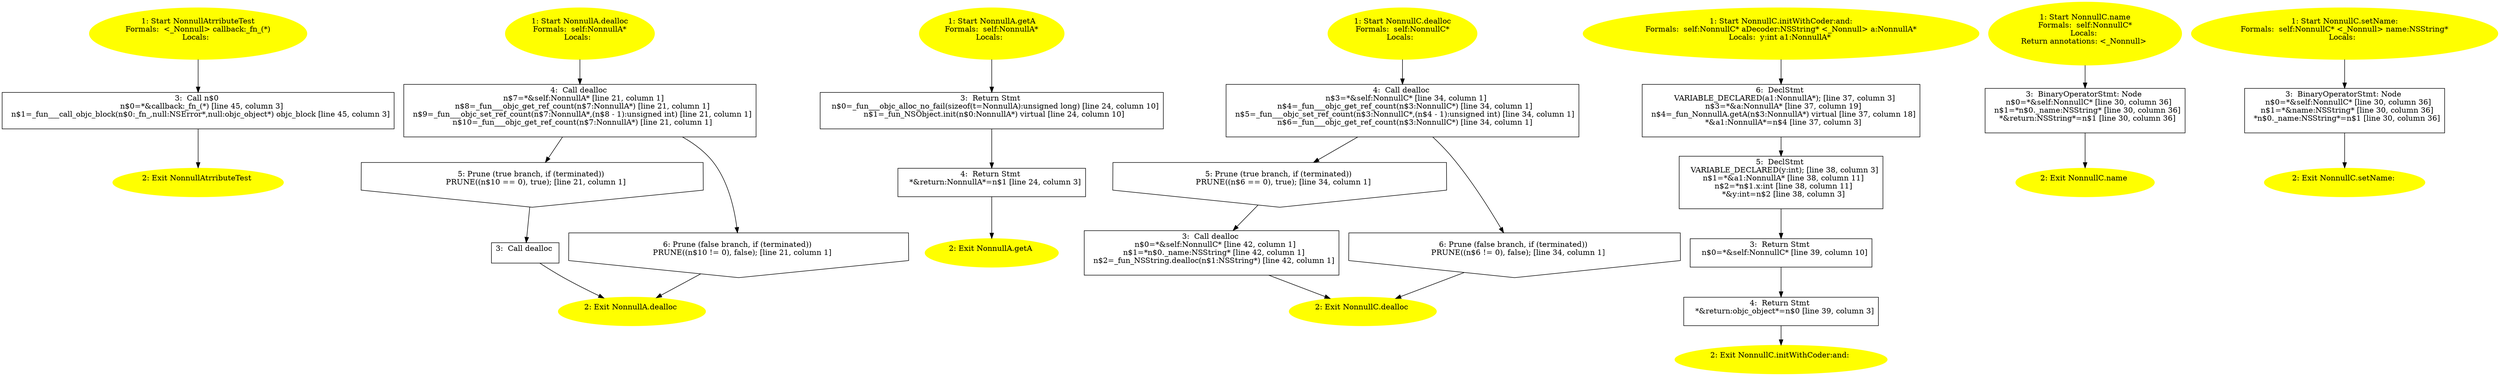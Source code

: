 /* @generated */
digraph cfg {
"NonnullAtrributeTest.69a49728cf7d46ab_1" [label="1: Start NonnullAtrributeTest\nFormals:  <_Nonnull> callback:_fn_(*)\nLocals:  \n  " color=yellow style=filled]
	

	 "NonnullAtrributeTest.69a49728cf7d46ab_1" -> "NonnullAtrributeTest.69a49728cf7d46ab_3" ;
"NonnullAtrributeTest.69a49728cf7d46ab_2" [label="2: Exit NonnullAtrributeTest \n  " color=yellow style=filled]
	

"NonnullAtrributeTest.69a49728cf7d46ab_3" [label="3:  Call n$0 \n   n$0=*&callback:_fn_(*) [line 45, column 3]\n  n$1=_fun___call_objc_block(n$0:_fn_,null:NSError*,null:objc_object*) objc_block [line 45, column 3]\n " shape="box"]
	

	 "NonnullAtrributeTest.69a49728cf7d46ab_3" -> "NonnullAtrributeTest.69a49728cf7d46ab_2" ;
"dealloc#NonnullA#[instance].1bb4d04737467238_1" [label="1: Start NonnullA.dealloc\nFormals:  self:NonnullA*\nLocals:  \n  " color=yellow style=filled]
	

	 "dealloc#NonnullA#[instance].1bb4d04737467238_1" -> "dealloc#NonnullA#[instance].1bb4d04737467238_4" ;
"dealloc#NonnullA#[instance].1bb4d04737467238_2" [label="2: Exit NonnullA.dealloc \n  " color=yellow style=filled]
	

"dealloc#NonnullA#[instance].1bb4d04737467238_3" [label="3:  Call dealloc \n  " shape="box"]
	

	 "dealloc#NonnullA#[instance].1bb4d04737467238_3" -> "dealloc#NonnullA#[instance].1bb4d04737467238_2" ;
"dealloc#NonnullA#[instance].1bb4d04737467238_4" [label="4:  Call dealloc \n   n$7=*&self:NonnullA* [line 21, column 1]\n  n$8=_fun___objc_get_ref_count(n$7:NonnullA*) [line 21, column 1]\n  n$9=_fun___objc_set_ref_count(n$7:NonnullA*,(n$8 - 1):unsigned int) [line 21, column 1]\n  n$10=_fun___objc_get_ref_count(n$7:NonnullA*) [line 21, column 1]\n " shape="box"]
	

	 "dealloc#NonnullA#[instance].1bb4d04737467238_4" -> "dealloc#NonnullA#[instance].1bb4d04737467238_5" ;
	 "dealloc#NonnullA#[instance].1bb4d04737467238_4" -> "dealloc#NonnullA#[instance].1bb4d04737467238_6" ;
"dealloc#NonnullA#[instance].1bb4d04737467238_5" [label="5: Prune (true branch, if (terminated)) \n   PRUNE((n$10 == 0), true); [line 21, column 1]\n " shape="invhouse"]
	

	 "dealloc#NonnullA#[instance].1bb4d04737467238_5" -> "dealloc#NonnullA#[instance].1bb4d04737467238_3" ;
"dealloc#NonnullA#[instance].1bb4d04737467238_6" [label="6: Prune (false branch, if (terminated)) \n   PRUNE((n$10 != 0), false); [line 21, column 1]\n " shape="invhouse"]
	

	 "dealloc#NonnullA#[instance].1bb4d04737467238_6" -> "dealloc#NonnullA#[instance].1bb4d04737467238_2" ;
"getA#NonnullA#[instance].bed6ee7d34a08b22_1" [label="1: Start NonnullA.getA\nFormals:  self:NonnullA*\nLocals:  \n  " color=yellow style=filled]
	

	 "getA#NonnullA#[instance].bed6ee7d34a08b22_1" -> "getA#NonnullA#[instance].bed6ee7d34a08b22_3" ;
"getA#NonnullA#[instance].bed6ee7d34a08b22_2" [label="2: Exit NonnullA.getA \n  " color=yellow style=filled]
	

"getA#NonnullA#[instance].bed6ee7d34a08b22_3" [label="3:  Return Stmt \n   n$0=_fun___objc_alloc_no_fail(sizeof(t=NonnullA):unsigned long) [line 24, column 10]\n  n$1=_fun_NSObject.init(n$0:NonnullA*) virtual [line 24, column 10]\n " shape="box"]
	

	 "getA#NonnullA#[instance].bed6ee7d34a08b22_3" -> "getA#NonnullA#[instance].bed6ee7d34a08b22_4" ;
"getA#NonnullA#[instance].bed6ee7d34a08b22_4" [label="4:  Return Stmt \n   *&return:NonnullA*=n$1 [line 24, column 3]\n " shape="box"]
	

	 "getA#NonnullA#[instance].bed6ee7d34a08b22_4" -> "getA#NonnullA#[instance].bed6ee7d34a08b22_2" ;
"dealloc#NonnullC#[instance].f40310f4b791fbd6_1" [label="1: Start NonnullC.dealloc\nFormals:  self:NonnullC*\nLocals:  \n  " color=yellow style=filled]
	

	 "dealloc#NonnullC#[instance].f40310f4b791fbd6_1" -> "dealloc#NonnullC#[instance].f40310f4b791fbd6_4" ;
"dealloc#NonnullC#[instance].f40310f4b791fbd6_2" [label="2: Exit NonnullC.dealloc \n  " color=yellow style=filled]
	

"dealloc#NonnullC#[instance].f40310f4b791fbd6_3" [label="3:  Call dealloc \n   n$0=*&self:NonnullC* [line 42, column 1]\n  n$1=*n$0._name:NSString* [line 42, column 1]\n  n$2=_fun_NSString.dealloc(n$1:NSString*) [line 42, column 1]\n " shape="box"]
	

	 "dealloc#NonnullC#[instance].f40310f4b791fbd6_3" -> "dealloc#NonnullC#[instance].f40310f4b791fbd6_2" ;
"dealloc#NonnullC#[instance].f40310f4b791fbd6_4" [label="4:  Call dealloc \n   n$3=*&self:NonnullC* [line 34, column 1]\n  n$4=_fun___objc_get_ref_count(n$3:NonnullC*) [line 34, column 1]\n  n$5=_fun___objc_set_ref_count(n$3:NonnullC*,(n$4 - 1):unsigned int) [line 34, column 1]\n  n$6=_fun___objc_get_ref_count(n$3:NonnullC*) [line 34, column 1]\n " shape="box"]
	

	 "dealloc#NonnullC#[instance].f40310f4b791fbd6_4" -> "dealloc#NonnullC#[instance].f40310f4b791fbd6_5" ;
	 "dealloc#NonnullC#[instance].f40310f4b791fbd6_4" -> "dealloc#NonnullC#[instance].f40310f4b791fbd6_6" ;
"dealloc#NonnullC#[instance].f40310f4b791fbd6_5" [label="5: Prune (true branch, if (terminated)) \n   PRUNE((n$6 == 0), true); [line 34, column 1]\n " shape="invhouse"]
	

	 "dealloc#NonnullC#[instance].f40310f4b791fbd6_5" -> "dealloc#NonnullC#[instance].f40310f4b791fbd6_3" ;
"dealloc#NonnullC#[instance].f40310f4b791fbd6_6" [label="6: Prune (false branch, if (terminated)) \n   PRUNE((n$6 != 0), false); [line 34, column 1]\n " shape="invhouse"]
	

	 "dealloc#NonnullC#[instance].f40310f4b791fbd6_6" -> "dealloc#NonnullC#[instance].f40310f4b791fbd6_2" ;
"initWithCoder:and:#NonnullC(class.6f76fa7b7626e4a1_1" [label="1: Start NonnullC.initWithCoder:and:\nFormals:  self:NonnullC* aDecoder:NSString* <_Nonnull> a:NonnullA*\nLocals:  y:int a1:NonnullA* \n  " color=yellow style=filled]
	

	 "initWithCoder:and:#NonnullC(class.6f76fa7b7626e4a1_1" -> "initWithCoder:and:#NonnullC(class.6f76fa7b7626e4a1_6" ;
"initWithCoder:and:#NonnullC(class.6f76fa7b7626e4a1_2" [label="2: Exit NonnullC.initWithCoder:and: \n  " color=yellow style=filled]
	

"initWithCoder:and:#NonnullC(class.6f76fa7b7626e4a1_3" [label="3:  Return Stmt \n   n$0=*&self:NonnullC* [line 39, column 10]\n " shape="box"]
	

	 "initWithCoder:and:#NonnullC(class.6f76fa7b7626e4a1_3" -> "initWithCoder:and:#NonnullC(class.6f76fa7b7626e4a1_4" ;
"initWithCoder:and:#NonnullC(class.6f76fa7b7626e4a1_4" [label="4:  Return Stmt \n   *&return:objc_object*=n$0 [line 39, column 3]\n " shape="box"]
	

	 "initWithCoder:and:#NonnullC(class.6f76fa7b7626e4a1_4" -> "initWithCoder:and:#NonnullC(class.6f76fa7b7626e4a1_2" ;
"initWithCoder:and:#NonnullC(class.6f76fa7b7626e4a1_5" [label="5:  DeclStmt \n   VARIABLE_DECLARED(y:int); [line 38, column 3]\n  n$1=*&a1:NonnullA* [line 38, column 11]\n  n$2=*n$1.x:int [line 38, column 11]\n  *&y:int=n$2 [line 38, column 3]\n " shape="box"]
	

	 "initWithCoder:and:#NonnullC(class.6f76fa7b7626e4a1_5" -> "initWithCoder:and:#NonnullC(class.6f76fa7b7626e4a1_3" ;
"initWithCoder:and:#NonnullC(class.6f76fa7b7626e4a1_6" [label="6:  DeclStmt \n   VARIABLE_DECLARED(a1:NonnullA*); [line 37, column 3]\n  n$3=*&a:NonnullA* [line 37, column 19]\n  n$4=_fun_NonnullA.getA(n$3:NonnullA*) virtual [line 37, column 18]\n  *&a1:NonnullA*=n$4 [line 37, column 3]\n " shape="box"]
	

	 "initWithCoder:and:#NonnullC(class.6f76fa7b7626e4a1_6" -> "initWithCoder:and:#NonnullC(class.6f76fa7b7626e4a1_5" ;
"name#NonnullC#[instance].04f39ceb961fdad9_1" [label="1: Start NonnullC.name\nFormals:  self:NonnullC*\nLocals: \nReturn annotations: <_Nonnull> \n  " color=yellow style=filled]
	

	 "name#NonnullC#[instance].04f39ceb961fdad9_1" -> "name#NonnullC#[instance].04f39ceb961fdad9_3" ;
"name#NonnullC#[instance].04f39ceb961fdad9_2" [label="2: Exit NonnullC.name \n  " color=yellow style=filled]
	

"name#NonnullC#[instance].04f39ceb961fdad9_3" [label="3:  BinaryOperatorStmt: Node \n   n$0=*&self:NonnullC* [line 30, column 36]\n  n$1=*n$0._name:NSString* [line 30, column 36]\n  *&return:NSString*=n$1 [line 30, column 36]\n " shape="box"]
	

	 "name#NonnullC#[instance].04f39ceb961fdad9_3" -> "name#NonnullC#[instance].04f39ceb961fdad9_2" ;
"setName:#NonnullC(class NSString).b850b5df43afd06b_1" [label="1: Start NonnullC.setName:\nFormals:  self:NonnullC* <_Nonnull> name:NSString*\nLocals:  \n  " color=yellow style=filled]
	

	 "setName:#NonnullC(class NSString).b850b5df43afd06b_1" -> "setName:#NonnullC(class NSString).b850b5df43afd06b_3" ;
"setName:#NonnullC(class NSString).b850b5df43afd06b_2" [label="2: Exit NonnullC.setName: \n  " color=yellow style=filled]
	

"setName:#NonnullC(class NSString).b850b5df43afd06b_3" [label="3:  BinaryOperatorStmt: Node \n   n$0=*&self:NonnullC* [line 30, column 36]\n  n$1=*&name:NSString* [line 30, column 36]\n  *n$0._name:NSString*=n$1 [line 30, column 36]\n " shape="box"]
	

	 "setName:#NonnullC(class NSString).b850b5df43afd06b_3" -> "setName:#NonnullC(class NSString).b850b5df43afd06b_2" ;
}
